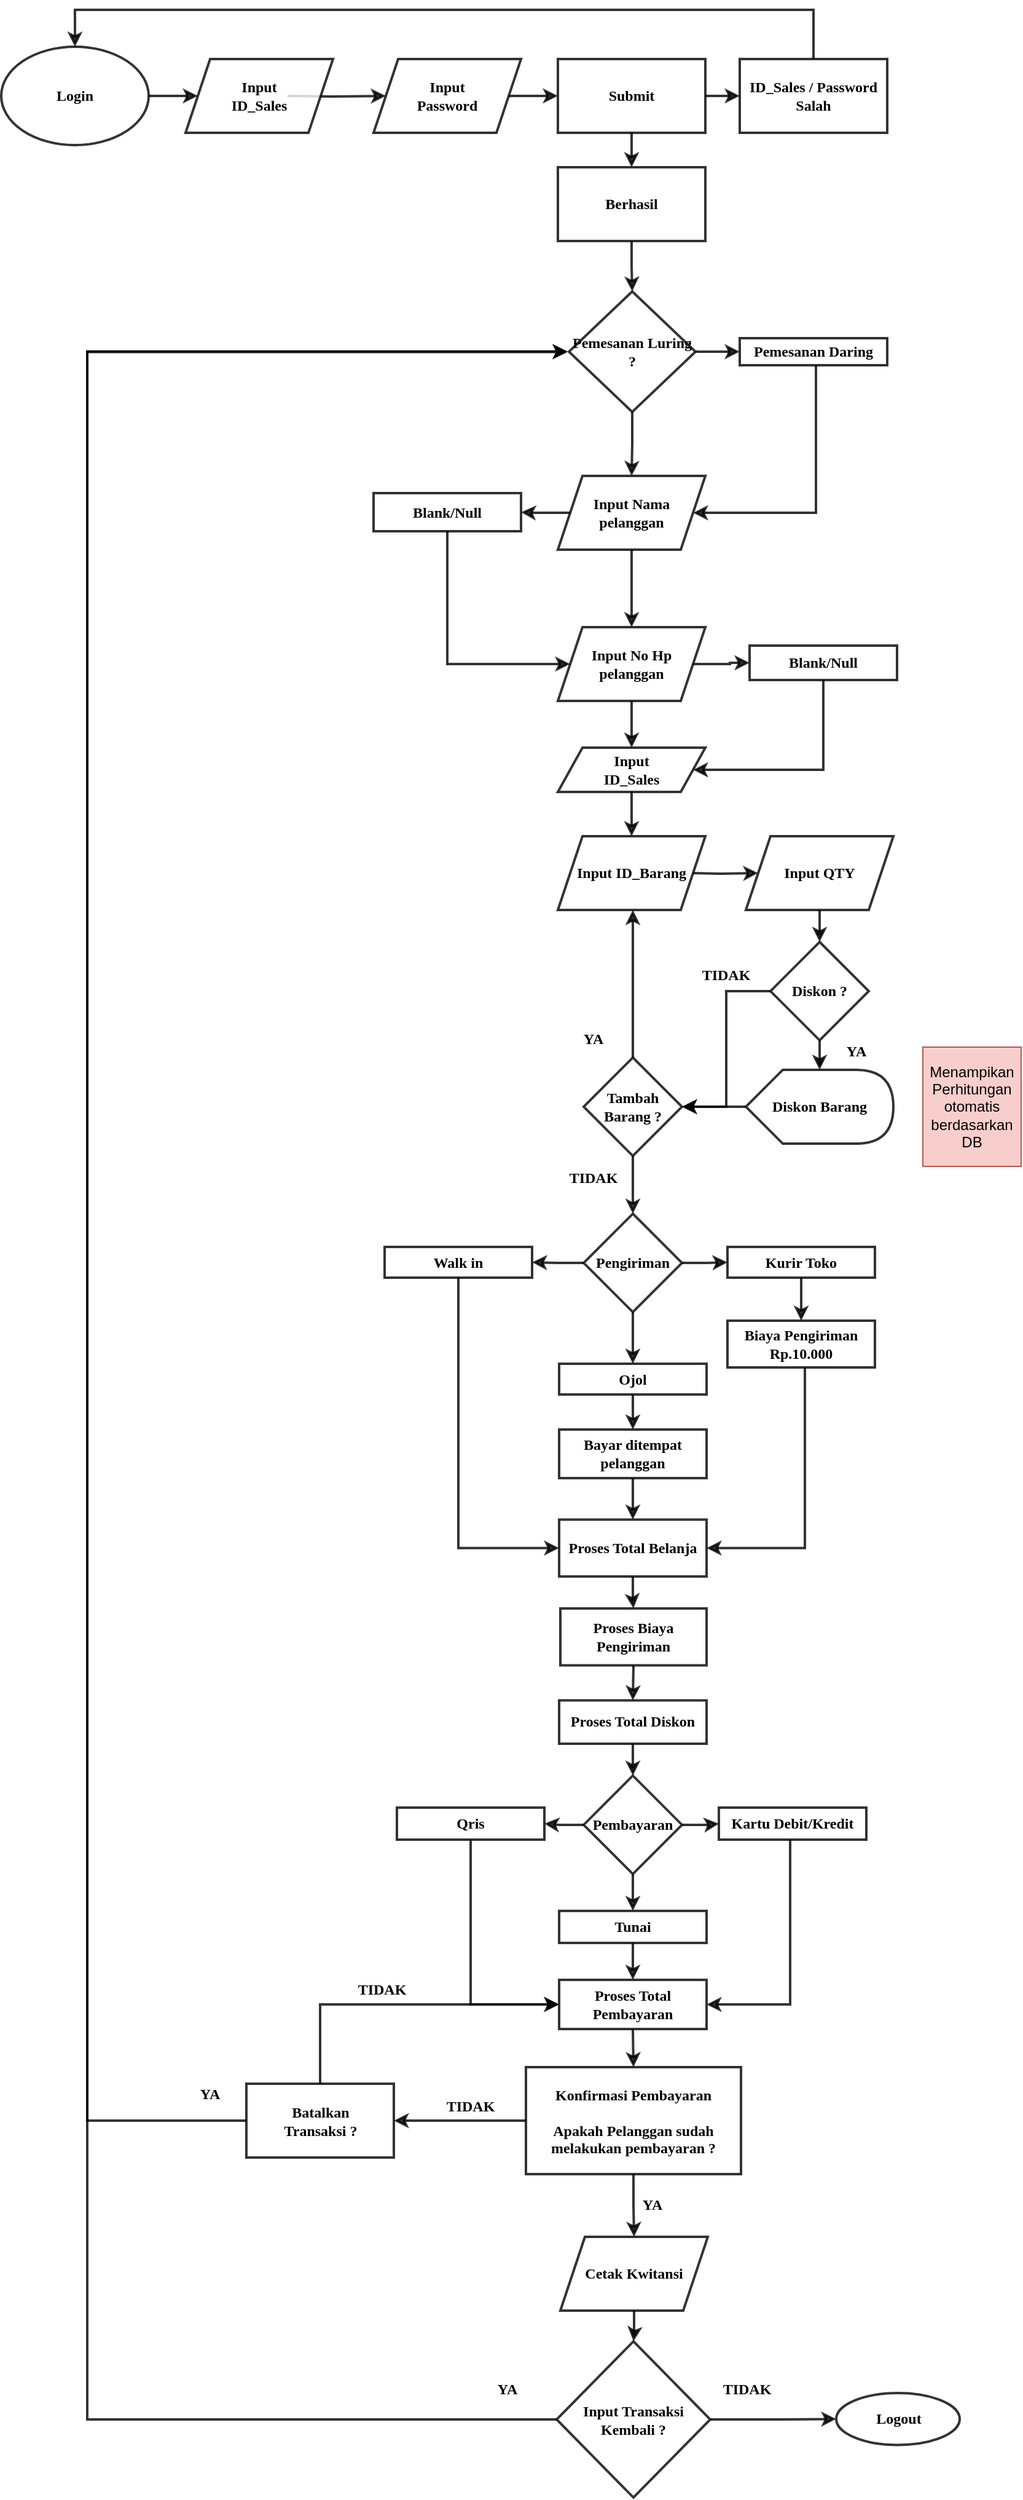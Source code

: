 <mxfile version="22.1.18" type="device">
  <diagram name="Page-1" id="999-rQdm15IzB7j4j48J">
    <mxGraphModel dx="1024" dy="527" grid="1" gridSize="10" guides="1" tooltips="1" connect="1" arrows="1" fold="1" page="1" pageScale="1" pageWidth="850" pageHeight="1100" math="0" shadow="0">
      <root>
        <mxCell id="0" />
        <mxCell id="1" parent="0" />
        <mxCell id="UgSp_n35sOEvXkay43tz-20" value="ID_Sales / Password Salah" style="whiteSpace=wrap;html=1;strokeWidth=2;opacity=80;fontFamily=Tahoma;fontStyle=1" vertex="1" parent="1">
          <mxGeometry x="611" y="80" width="120" height="60" as="geometry" />
        </mxCell>
        <mxCell id="UgSp_n35sOEvXkay43tz-212" value="" style="edgeStyle=orthogonalEdgeStyle;rounded=0;orthogonalLoop=1;jettySize=auto;html=1;entryX=0;entryY=0.5;entryDx=0;entryDy=0;strokeWidth=2;opacity=80;fontFamily=Tahoma;fontStyle=1" edge="1" parent="1" source="UgSp_n35sOEvXkay43tz-28" target="UgSp_n35sOEvXkay43tz-98">
          <mxGeometry relative="1" as="geometry">
            <mxPoint x="373" y="559.5" as="targetPoint" />
            <Array as="points">
              <mxPoint x="373" y="572" />
            </Array>
          </mxGeometry>
        </mxCell>
        <mxCell id="UgSp_n35sOEvXkay43tz-28" value="Blank/Null" style="whiteSpace=wrap;html=1;strokeWidth=2;opacity=80;fontFamily=Tahoma;fontStyle=1" vertex="1" parent="1">
          <mxGeometry x="313" y="433" width="120" height="31" as="geometry" />
        </mxCell>
        <mxCell id="UgSp_n35sOEvXkay43tz-210" value="" style="edgeStyle=orthogonalEdgeStyle;rounded=0;orthogonalLoop=1;jettySize=auto;html=1;entryX=1;entryY=0.5;entryDx=0;entryDy=0;strokeWidth=2;opacity=80;exitX=0.5;exitY=1;exitDx=0;exitDy=0;fontFamily=Tahoma;fontStyle=1" edge="1" parent="1" source="UgSp_n35sOEvXkay43tz-36" target="UgSp_n35sOEvXkay43tz-84">
          <mxGeometry relative="1" as="geometry">
            <mxPoint x="673" y="571" as="sourcePoint" />
            <mxPoint x="679" y="665" as="targetPoint" />
            <Array as="points">
              <mxPoint x="679" y="658" />
            </Array>
          </mxGeometry>
        </mxCell>
        <mxCell id="UgSp_n35sOEvXkay43tz-36" value="Blank/Null" style="whiteSpace=wrap;html=1;strokeWidth=2;opacity=80;fontFamily=Tahoma;fontStyle=1" vertex="1" parent="1">
          <mxGeometry x="619" y="557" width="120" height="28" as="geometry" />
        </mxCell>
        <mxCell id="UgSp_n35sOEvXkay43tz-47" value="" style="edgeStyle=orthogonalEdgeStyle;rounded=0;orthogonalLoop=1;jettySize=auto;html=1;entryX=0;entryY=0.5;entryDx=0;entryDy=0;strokeWidth=2;opacity=80;fontFamily=Tahoma;fontStyle=1" edge="1" parent="1" target="UgSp_n35sOEvXkay43tz-86">
          <mxGeometry relative="1" as="geometry">
            <mxPoint x="573.0" y="742.0" as="sourcePoint" />
            <mxPoint x="653.0" y="742.0" as="targetPoint" />
          </mxGeometry>
        </mxCell>
        <mxCell id="UgSp_n35sOEvXkay43tz-49" value="" style="endArrow=classic;html=1;rounded=0;exitX=0.5;exitY=0;exitDx=0;exitDy=0;entryX=0.5;entryY=0;entryDx=0;entryDy=0;strokeWidth=2;opacity=80;fontFamily=Tahoma;fontStyle=1" edge="1" parent="1" source="UgSp_n35sOEvXkay43tz-20" target="UgSp_n35sOEvXkay43tz-48">
          <mxGeometry width="50" height="50" relative="1" as="geometry">
            <mxPoint x="700" y="80" as="sourcePoint" />
            <mxPoint x="200" y="-20" as="targetPoint" />
            <Array as="points">
              <mxPoint x="671" y="40" />
              <mxPoint x="380" y="40" />
              <mxPoint x="70" y="40" />
            </Array>
          </mxGeometry>
        </mxCell>
        <mxCell id="UgSp_n35sOEvXkay43tz-51" value="" style="edgeStyle=orthogonalEdgeStyle;rounded=0;orthogonalLoop=1;jettySize=auto;html=1;strokeWidth=2;opacity=80;fontFamily=Tahoma;fontStyle=1" edge="1" parent="1" source="UgSp_n35sOEvXkay43tz-48">
          <mxGeometry relative="1" as="geometry">
            <mxPoint x="170" y="110" as="targetPoint" />
          </mxGeometry>
        </mxCell>
        <mxCell id="UgSp_n35sOEvXkay43tz-48" value="Login" style="ellipse;whiteSpace=wrap;html=1;strokeWidth=2;opacity=80;fontFamily=Tahoma;fontStyle=1" vertex="1" parent="1">
          <mxGeometry x="10" y="70" width="120" height="80" as="geometry" />
        </mxCell>
        <mxCell id="UgSp_n35sOEvXkay43tz-54" value="" style="edgeStyle=orthogonalEdgeStyle;rounded=0;orthogonalLoop=1;jettySize=auto;html=1;strokeWidth=2;opacity=80;fontFamily=Tahoma;fontStyle=1" edge="1" parent="1" target="UgSp_n35sOEvXkay43tz-53">
          <mxGeometry relative="1" as="geometry">
            <mxPoint x="243" y="110" as="sourcePoint" />
          </mxGeometry>
        </mxCell>
        <mxCell id="UgSp_n35sOEvXkay43tz-52" value="Input&lt;br&gt;ID_Sales" style="shape=parallelogram;perimeter=parallelogramPerimeter;whiteSpace=wrap;html=1;fixedSize=1;strokeWidth=2;opacity=80;fontFamily=Tahoma;fontStyle=1" vertex="1" parent="1">
          <mxGeometry x="160" y="80" width="120" height="60" as="geometry" />
        </mxCell>
        <mxCell id="UgSp_n35sOEvXkay43tz-59" value="" style="edgeStyle=orthogonalEdgeStyle;rounded=0;orthogonalLoop=1;jettySize=auto;html=1;strokeWidth=2;opacity=80;fontFamily=Tahoma;fontStyle=1" edge="1" parent="1" source="UgSp_n35sOEvXkay43tz-53" target="UgSp_n35sOEvXkay43tz-55">
          <mxGeometry relative="1" as="geometry" />
        </mxCell>
        <mxCell id="UgSp_n35sOEvXkay43tz-53" value="Input &lt;br&gt;Password" style="shape=parallelogram;perimeter=parallelogramPerimeter;whiteSpace=wrap;html=1;fixedSize=1;strokeWidth=2;opacity=80;fontFamily=Tahoma;fontStyle=1" vertex="1" parent="1">
          <mxGeometry x="313" y="80" width="120" height="60" as="geometry" />
        </mxCell>
        <mxCell id="UgSp_n35sOEvXkay43tz-244" value="" style="edgeStyle=orthogonalEdgeStyle;rounded=0;orthogonalLoop=1;jettySize=auto;html=1;strokeWidth=2;opacity=80;" edge="1" parent="1" source="UgSp_n35sOEvXkay43tz-55" target="UgSp_n35sOEvXkay43tz-20">
          <mxGeometry relative="1" as="geometry" />
        </mxCell>
        <mxCell id="UgSp_n35sOEvXkay43tz-247" value="" style="edgeStyle=orthogonalEdgeStyle;rounded=0;orthogonalLoop=1;jettySize=auto;html=1;strokeWidth=2;opacity=80;" edge="1" parent="1" source="UgSp_n35sOEvXkay43tz-55" target="UgSp_n35sOEvXkay43tz-246">
          <mxGeometry relative="1" as="geometry" />
        </mxCell>
        <mxCell id="UgSp_n35sOEvXkay43tz-55" value="Submit" style="rounded=0;whiteSpace=wrap;html=1;strokeWidth=2;opacity=80;fontFamily=Tahoma;fontStyle=1" vertex="1" parent="1">
          <mxGeometry x="463" y="80" width="120" height="60" as="geometry" />
        </mxCell>
        <mxCell id="UgSp_n35sOEvXkay43tz-180" value="" style="edgeStyle=orthogonalEdgeStyle;rounded=0;orthogonalLoop=1;jettySize=auto;html=1;strokeWidth=2;opacity=80;fontFamily=Tahoma;fontStyle=1" edge="1" parent="1" source="UgSp_n35sOEvXkay43tz-61" target="UgSp_n35sOEvXkay43tz-65">
          <mxGeometry relative="1" as="geometry" />
        </mxCell>
        <mxCell id="UgSp_n35sOEvXkay43tz-61" value="Diskon Barang" style="shape=display;whiteSpace=wrap;html=1;strokeWidth=2;opacity=80;fontFamily=Tahoma;fontStyle=1" vertex="1" parent="1">
          <mxGeometry x="616" y="902" width="120" height="60" as="geometry" />
        </mxCell>
        <mxCell id="UgSp_n35sOEvXkay43tz-64" value="" style="edgeStyle=orthogonalEdgeStyle;rounded=0;orthogonalLoop=1;jettySize=auto;html=1;strokeWidth=2;opacity=80;fontFamily=Tahoma;fontStyle=1" edge="1" parent="1" source="UgSp_n35sOEvXkay43tz-62" target="UgSp_n35sOEvXkay43tz-61">
          <mxGeometry relative="1" as="geometry" />
        </mxCell>
        <mxCell id="UgSp_n35sOEvXkay43tz-183" value="" style="edgeStyle=orthogonalEdgeStyle;rounded=0;orthogonalLoop=1;jettySize=auto;html=1;entryX=1;entryY=0.5;entryDx=0;entryDy=0;strokeWidth=2;opacity=80;fontFamily=Tahoma;fontStyle=1" edge="1" parent="1" source="UgSp_n35sOEvXkay43tz-62" target="UgSp_n35sOEvXkay43tz-65">
          <mxGeometry relative="1" as="geometry">
            <mxPoint x="553.0" y="838" as="targetPoint" />
          </mxGeometry>
        </mxCell>
        <mxCell id="UgSp_n35sOEvXkay43tz-62" value="Diskon ?" style="rhombus;whiteSpace=wrap;html=1;strokeWidth=2;opacity=80;fontFamily=Tahoma;fontStyle=1" vertex="1" parent="1">
          <mxGeometry x="636" y="798" width="80" height="80" as="geometry" />
        </mxCell>
        <mxCell id="UgSp_n35sOEvXkay43tz-185" value="" style="edgeStyle=orthogonalEdgeStyle;rounded=0;orthogonalLoop=1;jettySize=auto;html=1;strokeWidth=2;opacity=80;fontFamily=Tahoma;fontStyle=1" edge="1" parent="1" source="UgSp_n35sOEvXkay43tz-65">
          <mxGeometry relative="1" as="geometry">
            <mxPoint x="524" y="772" as="targetPoint" />
          </mxGeometry>
        </mxCell>
        <mxCell id="UgSp_n35sOEvXkay43tz-223" value="" style="edgeStyle=orthogonalEdgeStyle;rounded=0;orthogonalLoop=1;jettySize=auto;html=1;strokeWidth=2;opacity=80;fontFamily=Tahoma;fontStyle=1" edge="1" parent="1" source="UgSp_n35sOEvXkay43tz-65" target="UgSp_n35sOEvXkay43tz-148">
          <mxGeometry relative="1" as="geometry" />
        </mxCell>
        <mxCell id="UgSp_n35sOEvXkay43tz-65" value="Tambah Barang ?" style="rhombus;whiteSpace=wrap;html=1;strokeWidth=2;opacity=80;fontFamily=Tahoma;fontStyle=1" vertex="1" parent="1">
          <mxGeometry x="484" y="892" width="80" height="80" as="geometry" />
        </mxCell>
        <mxCell id="UgSp_n35sOEvXkay43tz-175" value="" style="edgeStyle=orthogonalEdgeStyle;rounded=0;orthogonalLoop=1;jettySize=auto;html=1;strokeWidth=2;opacity=80;fontFamily=Tahoma;fontStyle=1" edge="1" parent="1" source="UgSp_n35sOEvXkay43tz-84" target="UgSp_n35sOEvXkay43tz-85">
          <mxGeometry relative="1" as="geometry" />
        </mxCell>
        <mxCell id="UgSp_n35sOEvXkay43tz-84" value="Input&lt;br&gt;ID_Sales" style="shape=parallelogram;perimeter=parallelogramPerimeter;whiteSpace=wrap;html=1;fixedSize=1;strokeWidth=2;opacity=80;fontFamily=Tahoma;fontStyle=1" vertex="1" parent="1">
          <mxGeometry x="463" y="640" width="120" height="36" as="geometry" />
        </mxCell>
        <mxCell id="UgSp_n35sOEvXkay43tz-85" value="Input ID_Barang" style="shape=parallelogram;perimeter=parallelogramPerimeter;whiteSpace=wrap;html=1;fixedSize=1;strokeWidth=2;opacity=80;fontFamily=Tahoma;fontStyle=1" vertex="1" parent="1">
          <mxGeometry x="463" y="712" width="120" height="60" as="geometry" />
        </mxCell>
        <mxCell id="UgSp_n35sOEvXkay43tz-242" value="" style="edgeStyle=orthogonalEdgeStyle;rounded=0;orthogonalLoop=1;jettySize=auto;html=1;strokeWidth=2;opacity=80;fontFamily=Tahoma;fontStyle=1" edge="1" parent="1" source="UgSp_n35sOEvXkay43tz-86" target="UgSp_n35sOEvXkay43tz-62">
          <mxGeometry relative="1" as="geometry" />
        </mxCell>
        <mxCell id="UgSp_n35sOEvXkay43tz-86" value="Input QTY" style="shape=parallelogram;perimeter=parallelogramPerimeter;whiteSpace=wrap;html=1;fixedSize=1;strokeWidth=2;opacity=80;fontFamily=Tahoma;fontStyle=1" vertex="1" parent="1">
          <mxGeometry x="616" y="712" width="120" height="60" as="geometry" />
        </mxCell>
        <mxCell id="UgSp_n35sOEvXkay43tz-91" value="" style="edgeStyle=orthogonalEdgeStyle;rounded=0;orthogonalLoop=1;jettySize=auto;html=1;entryX=0.5;entryY=0;entryDx=0;entryDy=0;strokeWidth=2;opacity=80;fontFamily=Tahoma;fontStyle=1" edge="1" parent="1" source="UgSp_n35sOEvXkay43tz-89" target="UgSp_n35sOEvXkay43tz-96">
          <mxGeometry relative="1" as="geometry">
            <mxPoint x="523.0" y="409" as="targetPoint" />
          </mxGeometry>
        </mxCell>
        <mxCell id="UgSp_n35sOEvXkay43tz-93" value="" style="edgeStyle=orthogonalEdgeStyle;rounded=0;orthogonalLoop=1;jettySize=auto;html=1;strokeWidth=2;opacity=80;fontFamily=Tahoma;fontStyle=1" edge="1" parent="1" source="UgSp_n35sOEvXkay43tz-89" target="UgSp_n35sOEvXkay43tz-92">
          <mxGeometry relative="1" as="geometry" />
        </mxCell>
        <mxCell id="UgSp_n35sOEvXkay43tz-89" value="Pemesanan Luring ?" style="rhombus;whiteSpace=wrap;html=1;strokeWidth=2;opacity=80;fontFamily=Tahoma;fontStyle=1" vertex="1" parent="1">
          <mxGeometry x="472" y="269" width="103" height="98" as="geometry" />
        </mxCell>
        <mxCell id="UgSp_n35sOEvXkay43tz-214" value="" style="edgeStyle=orthogonalEdgeStyle;rounded=0;orthogonalLoop=1;jettySize=auto;html=1;entryX=1;entryY=0.5;entryDx=0;entryDy=0;strokeWidth=2;opacity=80;fontFamily=Tahoma;fontStyle=1" edge="1" parent="1" source="UgSp_n35sOEvXkay43tz-92" target="UgSp_n35sOEvXkay43tz-96">
          <mxGeometry relative="1" as="geometry">
            <mxPoint x="671" y="419" as="targetPoint" />
            <Array as="points">
              <mxPoint x="673" y="449" />
            </Array>
          </mxGeometry>
        </mxCell>
        <mxCell id="UgSp_n35sOEvXkay43tz-92" value="Pemesanan Daring" style="whiteSpace=wrap;html=1;strokeWidth=2;opacity=80;fontFamily=Tahoma;fontStyle=1" vertex="1" parent="1">
          <mxGeometry x="611" y="307" width="120" height="22" as="geometry" />
        </mxCell>
        <mxCell id="UgSp_n35sOEvXkay43tz-216" value="" style="edgeStyle=orthogonalEdgeStyle;rounded=0;orthogonalLoop=1;jettySize=auto;html=1;strokeWidth=2;opacity=80;fontFamily=Tahoma;fontStyle=1" edge="1" parent="1" source="UgSp_n35sOEvXkay43tz-96" target="UgSp_n35sOEvXkay43tz-98">
          <mxGeometry relative="1" as="geometry" />
        </mxCell>
        <mxCell id="UgSp_n35sOEvXkay43tz-243" value="" style="edgeStyle=orthogonalEdgeStyle;rounded=0;orthogonalLoop=1;jettySize=auto;html=1;strokeWidth=2;opacity=80;" edge="1" parent="1" source="UgSp_n35sOEvXkay43tz-96" target="UgSp_n35sOEvXkay43tz-28">
          <mxGeometry relative="1" as="geometry" />
        </mxCell>
        <mxCell id="UgSp_n35sOEvXkay43tz-96" value="Input Nama pelanggan" style="shape=parallelogram;perimeter=parallelogramPerimeter;whiteSpace=wrap;html=1;fixedSize=1;strokeWidth=2;opacity=80;fontFamily=Tahoma;fontStyle=1" vertex="1" parent="1">
          <mxGeometry x="463" y="419" width="120" height="60" as="geometry" />
        </mxCell>
        <mxCell id="UgSp_n35sOEvXkay43tz-99" value="" style="edgeStyle=orthogonalEdgeStyle;rounded=0;orthogonalLoop=1;jettySize=auto;html=1;strokeWidth=2;opacity=80;fontFamily=Tahoma;fontStyle=1" edge="1" parent="1" source="UgSp_n35sOEvXkay43tz-98" target="UgSp_n35sOEvXkay43tz-36">
          <mxGeometry relative="1" as="geometry" />
        </mxCell>
        <mxCell id="UgSp_n35sOEvXkay43tz-100" value="" style="edgeStyle=orthogonalEdgeStyle;rounded=0;orthogonalLoop=1;jettySize=auto;html=1;strokeWidth=2;opacity=80;fontFamily=Tahoma;fontStyle=1" edge="1" parent="1" source="UgSp_n35sOEvXkay43tz-98" target="UgSp_n35sOEvXkay43tz-84">
          <mxGeometry relative="1" as="geometry" />
        </mxCell>
        <mxCell id="UgSp_n35sOEvXkay43tz-98" value="Input No Hp pelanggan" style="shape=parallelogram;perimeter=parallelogramPerimeter;whiteSpace=wrap;html=1;fixedSize=1;strokeWidth=2;opacity=80;fontFamily=Tahoma;fontStyle=1" vertex="1" parent="1">
          <mxGeometry x="463" y="542" width="120" height="60" as="geometry" />
        </mxCell>
        <mxCell id="UgSp_n35sOEvXkay43tz-101" value="YA" style="text;html=1;align=center;verticalAlign=middle;whiteSpace=wrap;rounded=0;strokeWidth=2;opacity=80;fontFamily=Tahoma;fontStyle=1" vertex="1" parent="1">
          <mxGeometry x="510" y="1810" width="60" height="30" as="geometry" />
        </mxCell>
        <mxCell id="UgSp_n35sOEvXkay43tz-151" value="" style="edgeStyle=orthogonalEdgeStyle;rounded=0;orthogonalLoop=1;jettySize=auto;html=1;strokeWidth=2;opacity=80;fontFamily=Tahoma;fontStyle=1" edge="1" parent="1" source="UgSp_n35sOEvXkay43tz-148" target="UgSp_n35sOEvXkay43tz-150">
          <mxGeometry relative="1" as="geometry" />
        </mxCell>
        <mxCell id="UgSp_n35sOEvXkay43tz-153" value="" style="edgeStyle=orthogonalEdgeStyle;rounded=0;orthogonalLoop=1;jettySize=auto;html=1;strokeWidth=2;opacity=80;fontFamily=Tahoma;fontStyle=1" edge="1" parent="1" source="UgSp_n35sOEvXkay43tz-148" target="UgSp_n35sOEvXkay43tz-152">
          <mxGeometry relative="1" as="geometry" />
        </mxCell>
        <mxCell id="UgSp_n35sOEvXkay43tz-155" value="" style="edgeStyle=orthogonalEdgeStyle;rounded=0;orthogonalLoop=1;jettySize=auto;html=1;strokeWidth=2;opacity=80;fontFamily=Tahoma;fontStyle=1" edge="1" parent="1" source="UgSp_n35sOEvXkay43tz-148" target="UgSp_n35sOEvXkay43tz-154">
          <mxGeometry relative="1" as="geometry" />
        </mxCell>
        <mxCell id="UgSp_n35sOEvXkay43tz-148" value="Pengiriman" style="rhombus;whiteSpace=wrap;html=1;rounded=0;strokeWidth=2;opacity=80;fontFamily=Tahoma;fontStyle=1" vertex="1" parent="1">
          <mxGeometry x="484" y="1019" width="80" height="80" as="geometry" />
        </mxCell>
        <mxCell id="UgSp_n35sOEvXkay43tz-160" value="" style="edgeStyle=orthogonalEdgeStyle;rounded=0;orthogonalLoop=1;jettySize=auto;html=1;strokeWidth=2;opacity=80;fontFamily=Tahoma;fontStyle=1" edge="1" parent="1" source="UgSp_n35sOEvXkay43tz-150" target="UgSp_n35sOEvXkay43tz-157">
          <mxGeometry relative="1" as="geometry" />
        </mxCell>
        <mxCell id="UgSp_n35sOEvXkay43tz-150" value="Kurir Toko" style="whiteSpace=wrap;html=1;rounded=0;strokeWidth=2;opacity=80;fontFamily=Tahoma;fontStyle=1" vertex="1" parent="1">
          <mxGeometry x="601" y="1046" width="120" height="25" as="geometry" />
        </mxCell>
        <mxCell id="UgSp_n35sOEvXkay43tz-166" style="edgeStyle=orthogonalEdgeStyle;rounded=0;orthogonalLoop=1;jettySize=auto;html=1;exitX=0.5;exitY=1;exitDx=0;exitDy=0;entryX=0;entryY=0.5;entryDx=0;entryDy=0;strokeWidth=2;opacity=80;fontFamily=Tahoma;fontStyle=1" edge="1" parent="1" source="UgSp_n35sOEvXkay43tz-152" target="UgSp_n35sOEvXkay43tz-163">
          <mxGeometry relative="1" as="geometry" />
        </mxCell>
        <mxCell id="UgSp_n35sOEvXkay43tz-152" value="Walk in" style="whiteSpace=wrap;html=1;rounded=0;strokeWidth=2;opacity=80;fontFamily=Tahoma;fontStyle=1" vertex="1" parent="1">
          <mxGeometry x="322" y="1046" width="120" height="25" as="geometry" />
        </mxCell>
        <mxCell id="UgSp_n35sOEvXkay43tz-162" value="" style="edgeStyle=orthogonalEdgeStyle;rounded=0;orthogonalLoop=1;jettySize=auto;html=1;strokeWidth=2;opacity=80;fontFamily=Tahoma;fontStyle=1" edge="1" parent="1" source="UgSp_n35sOEvXkay43tz-154" target="UgSp_n35sOEvXkay43tz-161">
          <mxGeometry relative="1" as="geometry" />
        </mxCell>
        <mxCell id="UgSp_n35sOEvXkay43tz-154" value="Ojol" style="whiteSpace=wrap;html=1;rounded=0;strokeWidth=2;opacity=80;fontFamily=Tahoma;fontStyle=1" vertex="1" parent="1">
          <mxGeometry x="464" y="1141" width="120" height="25" as="geometry" />
        </mxCell>
        <mxCell id="UgSp_n35sOEvXkay43tz-172" value="" style="edgeStyle=orthogonalEdgeStyle;rounded=0;orthogonalLoop=1;jettySize=auto;html=1;entryX=1;entryY=0.5;entryDx=0;entryDy=0;strokeWidth=2;opacity=80;fontFamily=Tahoma;fontStyle=1" edge="1" parent="1" source="UgSp_n35sOEvXkay43tz-157" target="UgSp_n35sOEvXkay43tz-163">
          <mxGeometry relative="1" as="geometry">
            <mxPoint x="661" y="1243" as="targetPoint" />
            <Array as="points">
              <mxPoint x="664" y="1291" />
            </Array>
          </mxGeometry>
        </mxCell>
        <mxCell id="UgSp_n35sOEvXkay43tz-157" value="Biaya Pengiriman Rp.10.000" style="rounded=0;whiteSpace=wrap;html=1;strokeWidth=2;opacity=80;fontFamily=Tahoma;fontStyle=1" vertex="1" parent="1">
          <mxGeometry x="601" y="1106" width="120" height="38" as="geometry" />
        </mxCell>
        <mxCell id="UgSp_n35sOEvXkay43tz-164" value="" style="edgeStyle=orthogonalEdgeStyle;rounded=0;orthogonalLoop=1;jettySize=auto;html=1;strokeWidth=2;opacity=80;fontFamily=Tahoma;fontStyle=1" edge="1" parent="1" source="UgSp_n35sOEvXkay43tz-161" target="UgSp_n35sOEvXkay43tz-163">
          <mxGeometry relative="1" as="geometry" />
        </mxCell>
        <mxCell id="UgSp_n35sOEvXkay43tz-161" value="Bayar ditempat pelanggan" style="whiteSpace=wrap;html=1;rounded=0;strokeWidth=2;opacity=80;fontFamily=Tahoma;fontStyle=1" vertex="1" parent="1">
          <mxGeometry x="464" y="1194.5" width="120" height="39.5" as="geometry" />
        </mxCell>
        <mxCell id="UgSp_n35sOEvXkay43tz-232" value="" style="edgeStyle=orthogonalEdgeStyle;rounded=0;orthogonalLoop=1;jettySize=auto;html=1;strokeWidth=2;opacity=80;fontFamily=Tahoma;fontStyle=1" edge="1" parent="1" source="UgSp_n35sOEvXkay43tz-163" target="UgSp_n35sOEvXkay43tz-224">
          <mxGeometry relative="1" as="geometry" />
        </mxCell>
        <mxCell id="UgSp_n35sOEvXkay43tz-163" value="Proses Total Belanja" style="whiteSpace=wrap;html=1;rounded=0;strokeWidth=2;opacity=80;fontFamily=Tahoma;fontStyle=1" vertex="1" parent="1">
          <mxGeometry x="464" y="1267.75" width="120" height="46.25" as="geometry" />
        </mxCell>
        <mxCell id="UgSp_n35sOEvXkay43tz-233" value="" style="edgeStyle=orthogonalEdgeStyle;rounded=0;orthogonalLoop=1;jettySize=auto;html=1;strokeWidth=2;opacity=80;fontFamily=Tahoma;fontStyle=1" edge="1" parent="1" source="UgSp_n35sOEvXkay43tz-167" target="UgSp_n35sOEvXkay43tz-188">
          <mxGeometry relative="1" as="geometry" />
        </mxCell>
        <mxCell id="UgSp_n35sOEvXkay43tz-167" value="Proses Total Diskon" style="whiteSpace=wrap;html=1;rounded=0;strokeWidth=2;opacity=80;fontFamily=Tahoma;fontStyle=1" vertex="1" parent="1">
          <mxGeometry x="464" y="1414.75" width="120" height="35.25" as="geometry" />
        </mxCell>
        <mxCell id="UgSp_n35sOEvXkay43tz-234" value="" style="edgeStyle=orthogonalEdgeStyle;rounded=0;orthogonalLoop=1;jettySize=auto;html=1;strokeWidth=2;opacity=80;fontFamily=Tahoma;fontStyle=1" edge="1" parent="1" source="UgSp_n35sOEvXkay43tz-173" target="UgSp_n35sOEvXkay43tz-205">
          <mxGeometry relative="1" as="geometry" />
        </mxCell>
        <mxCell id="UgSp_n35sOEvXkay43tz-254" value="" style="edgeStyle=orthogonalEdgeStyle;rounded=0;orthogonalLoop=1;jettySize=auto;html=1;strokeWidth=2;opacity=80;" edge="1" parent="1" source="UgSp_n35sOEvXkay43tz-173" target="UgSp_n35sOEvXkay43tz-253">
          <mxGeometry relative="1" as="geometry" />
        </mxCell>
        <mxCell id="UgSp_n35sOEvXkay43tz-173" value="Konfirmasi Pembayaran&lt;br&gt;&lt;br&gt;Apakah Pelanggan sudah melakukan pembayaran ?" style="whiteSpace=wrap;html=1;rounded=0;strokeWidth=2;opacity=80;fontFamily=Tahoma;fontStyle=1" vertex="1" parent="1">
          <mxGeometry x="437" y="1713" width="175" height="87" as="geometry" />
        </mxCell>
        <mxCell id="UgSp_n35sOEvXkay43tz-193" value="" style="edgeStyle=orthogonalEdgeStyle;rounded=0;orthogonalLoop=1;jettySize=auto;html=1;strokeWidth=2;opacity=80;fontFamily=Tahoma;fontStyle=1" edge="1" parent="1" source="UgSp_n35sOEvXkay43tz-188" target="UgSp_n35sOEvXkay43tz-192">
          <mxGeometry relative="1" as="geometry" />
        </mxCell>
        <mxCell id="UgSp_n35sOEvXkay43tz-195" value="" style="edgeStyle=orthogonalEdgeStyle;rounded=0;orthogonalLoop=1;jettySize=auto;html=1;strokeWidth=2;opacity=80;fontFamily=Tahoma;fontStyle=1" edge="1" parent="1" source="UgSp_n35sOEvXkay43tz-188" target="UgSp_n35sOEvXkay43tz-194">
          <mxGeometry relative="1" as="geometry" />
        </mxCell>
        <mxCell id="UgSp_n35sOEvXkay43tz-197" value="" style="edgeStyle=orthogonalEdgeStyle;rounded=0;orthogonalLoop=1;jettySize=auto;html=1;strokeWidth=2;opacity=80;fontFamily=Tahoma;fontStyle=1" edge="1" parent="1" source="UgSp_n35sOEvXkay43tz-188" target="UgSp_n35sOEvXkay43tz-196">
          <mxGeometry relative="1" as="geometry" />
        </mxCell>
        <mxCell id="UgSp_n35sOEvXkay43tz-188" value="Pembayaran" style="rhombus;whiteSpace=wrap;html=1;rounded=0;strokeWidth=2;opacity=80;fontFamily=Tahoma;fontStyle=1" vertex="1" parent="1">
          <mxGeometry x="484" y="1475.95" width="80" height="80" as="geometry" />
        </mxCell>
        <mxCell id="UgSp_n35sOEvXkay43tz-202" value="" style="edgeStyle=orthogonalEdgeStyle;rounded=0;orthogonalLoop=1;jettySize=auto;html=1;entryX=1;entryY=0.5;entryDx=0;entryDy=0;strokeWidth=2;opacity=80;fontFamily=Tahoma;fontStyle=1" edge="1" parent="1" source="UgSp_n35sOEvXkay43tz-192" target="UgSp_n35sOEvXkay43tz-199">
          <mxGeometry relative="1" as="geometry">
            <mxPoint x="654" y="1621.025" as="targetPoint" />
            <Array as="points">
              <mxPoint x="652" y="1662" />
            </Array>
          </mxGeometry>
        </mxCell>
        <mxCell id="UgSp_n35sOEvXkay43tz-192" value="Kartu Debit/Kredit" style="whiteSpace=wrap;html=1;rounded=0;strokeWidth=2;opacity=80;fontFamily=Tahoma;fontStyle=1" vertex="1" parent="1">
          <mxGeometry x="594" y="1501.95" width="120" height="26.05" as="geometry" />
        </mxCell>
        <mxCell id="UgSp_n35sOEvXkay43tz-204" value="" style="edgeStyle=orthogonalEdgeStyle;rounded=0;orthogonalLoop=1;jettySize=auto;html=1;entryX=0;entryY=0.5;entryDx=0;entryDy=0;strokeWidth=2;opacity=80;fontFamily=Tahoma;fontStyle=1" edge="1" parent="1" source="UgSp_n35sOEvXkay43tz-194" target="UgSp_n35sOEvXkay43tz-199">
          <mxGeometry relative="1" as="geometry">
            <mxPoint x="392.0" y="1621.025" as="targetPoint" />
            <Array as="points">
              <mxPoint x="392" y="1662" />
            </Array>
          </mxGeometry>
        </mxCell>
        <mxCell id="UgSp_n35sOEvXkay43tz-194" value="Qris" style="whiteSpace=wrap;html=1;rounded=0;strokeWidth=2;opacity=80;fontFamily=Tahoma;fontStyle=1" vertex="1" parent="1">
          <mxGeometry x="332" y="1501.95" width="120" height="26.05" as="geometry" />
        </mxCell>
        <mxCell id="UgSp_n35sOEvXkay43tz-200" value="" style="edgeStyle=orthogonalEdgeStyle;rounded=0;orthogonalLoop=1;jettySize=auto;html=1;strokeWidth=2;opacity=80;fontFamily=Tahoma;fontStyle=1" edge="1" parent="1" source="UgSp_n35sOEvXkay43tz-196" target="UgSp_n35sOEvXkay43tz-199">
          <mxGeometry relative="1" as="geometry" />
        </mxCell>
        <mxCell id="UgSp_n35sOEvXkay43tz-196" value="Tunai" style="whiteSpace=wrap;html=1;rounded=0;strokeWidth=2;opacity=80;fontFamily=Tahoma;fontStyle=1" vertex="1" parent="1">
          <mxGeometry x="464" y="1585.95" width="120" height="26.05" as="geometry" />
        </mxCell>
        <mxCell id="UgSp_n35sOEvXkay43tz-237" style="edgeStyle=orthogonalEdgeStyle;rounded=0;orthogonalLoop=1;jettySize=auto;html=1;exitX=0.5;exitY=1;exitDx=0;exitDy=0;entryX=0.5;entryY=0;entryDx=0;entryDy=0;strokeWidth=2;opacity=80;fontFamily=Tahoma;fontStyle=1" edge="1" parent="1" source="UgSp_n35sOEvXkay43tz-199" target="UgSp_n35sOEvXkay43tz-173">
          <mxGeometry relative="1" as="geometry" />
        </mxCell>
        <mxCell id="UgSp_n35sOEvXkay43tz-199" value="Proses Total Pembayaran" style="whiteSpace=wrap;html=1;rounded=0;strokeWidth=2;opacity=80;fontFamily=Tahoma;fontStyle=1" vertex="1" parent="1">
          <mxGeometry x="464" y="1642.03" width="120" height="39.97" as="geometry" />
        </mxCell>
        <mxCell id="UgSp_n35sOEvXkay43tz-208" value="" style="edgeStyle=orthogonalEdgeStyle;rounded=0;orthogonalLoop=1;jettySize=auto;html=1;exitX=0;exitY=0.5;exitDx=0;exitDy=0;strokeWidth=2;opacity=80;fontFamily=Tahoma;fontStyle=1;entryX=-0.01;entryY=0.502;entryDx=0;entryDy=0;entryPerimeter=0;" edge="1" parent="1" source="UgSp_n35sOEvXkay43tz-238" target="UgSp_n35sOEvXkay43tz-89">
          <mxGeometry relative="1" as="geometry">
            <mxPoint x="460" y="2008" as="sourcePoint" />
            <mxPoint x="450" y="350" as="targetPoint" />
            <Array as="points">
              <mxPoint x="80" y="2000" />
              <mxPoint x="80" y="318" />
            </Array>
          </mxGeometry>
        </mxCell>
        <mxCell id="UgSp_n35sOEvXkay43tz-239" value="" style="edgeStyle=orthogonalEdgeStyle;rounded=0;orthogonalLoop=1;jettySize=auto;html=1;strokeWidth=2;opacity=80;fontFamily=Tahoma;fontStyle=1" edge="1" parent="1" source="UgSp_n35sOEvXkay43tz-205" target="UgSp_n35sOEvXkay43tz-238">
          <mxGeometry relative="1" as="geometry" />
        </mxCell>
        <mxCell id="UgSp_n35sOEvXkay43tz-205" value="Cetak Kwitansi" style="shape=parallelogram;perimeter=parallelogramPerimeter;whiteSpace=wrap;html=1;fixedSize=1;strokeWidth=2;opacity=80;fontFamily=Tahoma;fontStyle=1" vertex="1" parent="1">
          <mxGeometry x="465" y="1851" width="120" height="60" as="geometry" />
        </mxCell>
        <mxCell id="UgSp_n35sOEvXkay43tz-231" style="edgeStyle=orthogonalEdgeStyle;rounded=0;orthogonalLoop=1;jettySize=auto;html=1;exitX=0.5;exitY=1;exitDx=0;exitDy=0;entryX=0.5;entryY=0;entryDx=0;entryDy=0;strokeWidth=2;opacity=80;fontFamily=Tahoma;fontStyle=1" edge="1" parent="1" source="UgSp_n35sOEvXkay43tz-224" target="UgSp_n35sOEvXkay43tz-167">
          <mxGeometry relative="1" as="geometry" />
        </mxCell>
        <mxCell id="UgSp_n35sOEvXkay43tz-224" value="Proses Biaya Pengiriman" style="whiteSpace=wrap;html=1;rounded=0;strokeWidth=2;opacity=80;fontFamily=Tahoma;fontStyle=1" vertex="1" parent="1">
          <mxGeometry x="465" y="1340" width="119" height="46.25" as="geometry" />
        </mxCell>
        <mxCell id="UgSp_n35sOEvXkay43tz-241" value="" style="edgeStyle=orthogonalEdgeStyle;rounded=0;orthogonalLoop=1;jettySize=auto;html=1;strokeWidth=2;opacity=80;fontFamily=Tahoma;fontStyle=1" edge="1" parent="1" source="UgSp_n35sOEvXkay43tz-238" target="UgSp_n35sOEvXkay43tz-240">
          <mxGeometry relative="1" as="geometry" />
        </mxCell>
        <mxCell id="UgSp_n35sOEvXkay43tz-238" value="Input Transaksi Kembali ?" style="rhombus;whiteSpace=wrap;html=1;strokeWidth=2;opacity=80;fontFamily=Tahoma;fontStyle=1" vertex="1" parent="1">
          <mxGeometry x="462" y="1936" width="125" height="127" as="geometry" />
        </mxCell>
        <mxCell id="UgSp_n35sOEvXkay43tz-240" value="Logout" style="ellipse;whiteSpace=wrap;html=1;strokeWidth=2;opacity=80;fontFamily=Tahoma;fontStyle=1" vertex="1" parent="1">
          <mxGeometry x="689.5" y="1978" width="100.5" height="42.25" as="geometry" />
        </mxCell>
        <mxCell id="UgSp_n35sOEvXkay43tz-248" value="" style="edgeStyle=orthogonalEdgeStyle;rounded=0;orthogonalLoop=1;jettySize=auto;html=1;strokeWidth=2;opacity=80;" edge="1" parent="1" source="UgSp_n35sOEvXkay43tz-246" target="UgSp_n35sOEvXkay43tz-89">
          <mxGeometry relative="1" as="geometry" />
        </mxCell>
        <mxCell id="UgSp_n35sOEvXkay43tz-246" value="Berhasil" style="whiteSpace=wrap;html=1;fontFamily=Tahoma;rounded=0;strokeWidth=2;opacity=80;fontStyle=1;" vertex="1" parent="1">
          <mxGeometry x="463" y="168" width="120" height="60" as="geometry" />
        </mxCell>
        <mxCell id="UgSp_n35sOEvXkay43tz-249" value="TIDAK" style="text;html=1;align=center;verticalAlign=middle;whiteSpace=wrap;rounded=0;strokeWidth=2;opacity=80;fontFamily=Tahoma;fontStyle=1" vertex="1" parent="1">
          <mxGeometry x="462" y="975" width="60" height="30" as="geometry" />
        </mxCell>
        <mxCell id="UgSp_n35sOEvXkay43tz-257" value="" style="edgeStyle=orthogonalEdgeStyle;rounded=0;orthogonalLoop=1;jettySize=auto;html=1;entryX=0;entryY=0.5;entryDx=0;entryDy=0;exitX=0.5;exitY=0;exitDx=0;exitDy=0;strokeWidth=2;opacity=80;" edge="1" parent="1" source="UgSp_n35sOEvXkay43tz-253" target="UgSp_n35sOEvXkay43tz-199">
          <mxGeometry relative="1" as="geometry">
            <mxPoint x="269.5" y="1616.5" as="targetPoint" />
            <Array as="points">
              <mxPoint x="270" y="1662" />
            </Array>
          </mxGeometry>
        </mxCell>
        <mxCell id="UgSp_n35sOEvXkay43tz-261" value="" style="edgeStyle=orthogonalEdgeStyle;rounded=0;orthogonalLoop=1;jettySize=auto;html=1;entryX=-0.01;entryY=0.498;entryDx=0;entryDy=0;entryPerimeter=0;strokeWidth=2;opacity=80;" edge="1" parent="1" source="UgSp_n35sOEvXkay43tz-253" target="UgSp_n35sOEvXkay43tz-89">
          <mxGeometry relative="1" as="geometry">
            <mxPoint x="230" y="319.333" as="targetPoint" />
            <Array as="points">
              <mxPoint x="80" y="1756" />
              <mxPoint x="80" y="318" />
            </Array>
          </mxGeometry>
        </mxCell>
        <mxCell id="UgSp_n35sOEvXkay43tz-253" value="Batalkan &lt;br&gt;Transaksi ?" style="whiteSpace=wrap;html=1;fontFamily=Tahoma;rounded=0;strokeWidth=2;opacity=80;fontStyle=1;" vertex="1" parent="1">
          <mxGeometry x="209.5" y="1726.5" width="120" height="60" as="geometry" />
        </mxCell>
        <mxCell id="UgSp_n35sOEvXkay43tz-258" value="TIDAK" style="text;html=1;align=center;verticalAlign=middle;whiteSpace=wrap;rounded=0;strokeWidth=2;opacity=80;fontFamily=Tahoma;fontStyle=1" vertex="1" parent="1">
          <mxGeometry x="362" y="1730" width="60" height="30" as="geometry" />
        </mxCell>
        <mxCell id="UgSp_n35sOEvXkay43tz-255" value="TIDAK" style="text;html=1;align=center;verticalAlign=middle;whiteSpace=wrap;rounded=0;strokeWidth=2;opacity=80;fontFamily=Tahoma;fontStyle=1" vertex="1" parent="1">
          <mxGeometry x="290" y="1635" width="60" height="30" as="geometry" />
        </mxCell>
        <mxCell id="UgSp_n35sOEvXkay43tz-262" value="YA" style="text;html=1;align=center;verticalAlign=middle;whiteSpace=wrap;rounded=0;strokeWidth=2;opacity=80;fontFamily=Tahoma;fontStyle=1" vertex="1" parent="1">
          <mxGeometry x="149.5" y="1720" width="60" height="30" as="geometry" />
        </mxCell>
        <mxCell id="UgSp_n35sOEvXkay43tz-264" value="YA" style="text;html=1;align=center;verticalAlign=middle;whiteSpace=wrap;rounded=0;strokeWidth=2;opacity=80;fontFamily=Tahoma;fontStyle=1" vertex="1" parent="1">
          <mxGeometry x="392" y="1960" width="60" height="30" as="geometry" />
        </mxCell>
        <mxCell id="UgSp_n35sOEvXkay43tz-265" value="TIDAK" style="text;html=1;align=center;verticalAlign=middle;whiteSpace=wrap;rounded=0;strokeWidth=2;opacity=80;fontFamily=Tahoma;fontStyle=1" vertex="1" parent="1">
          <mxGeometry x="587" y="1960" width="60" height="30" as="geometry" />
        </mxCell>
        <mxCell id="UgSp_n35sOEvXkay43tz-268" value="YA" style="text;html=1;align=center;verticalAlign=middle;whiteSpace=wrap;rounded=0;strokeWidth=2;opacity=80;fontFamily=Tahoma;fontStyle=1" vertex="1" parent="1">
          <mxGeometry x="676" y="872" width="60" height="30" as="geometry" />
        </mxCell>
        <mxCell id="UgSp_n35sOEvXkay43tz-269" value="TIDAK" style="text;html=1;align=center;verticalAlign=middle;whiteSpace=wrap;rounded=0;strokeWidth=2;opacity=80;fontFamily=Tahoma;fontStyle=1" vertex="1" parent="1">
          <mxGeometry x="570" y="810" width="60" height="30" as="geometry" />
        </mxCell>
        <mxCell id="UgSp_n35sOEvXkay43tz-270" value="Menampikan Perhitungan otomatis berdasarkan DB" style="text;html=1;strokeColor=#b85450;fillColor=#f8cecc;align=center;verticalAlign=middle;whiteSpace=wrap;rounded=0;" vertex="1" parent="1">
          <mxGeometry x="760" y="883.5" width="80" height="97" as="geometry" />
        </mxCell>
        <mxCell id="UgSp_n35sOEvXkay43tz-271" value="YA" style="text;html=1;align=center;verticalAlign=middle;whiteSpace=wrap;rounded=0;strokeWidth=2;opacity=80;fontFamily=Tahoma;fontStyle=1" vertex="1" parent="1">
          <mxGeometry x="462" y="862" width="60" height="30" as="geometry" />
        </mxCell>
      </root>
    </mxGraphModel>
  </diagram>
</mxfile>
